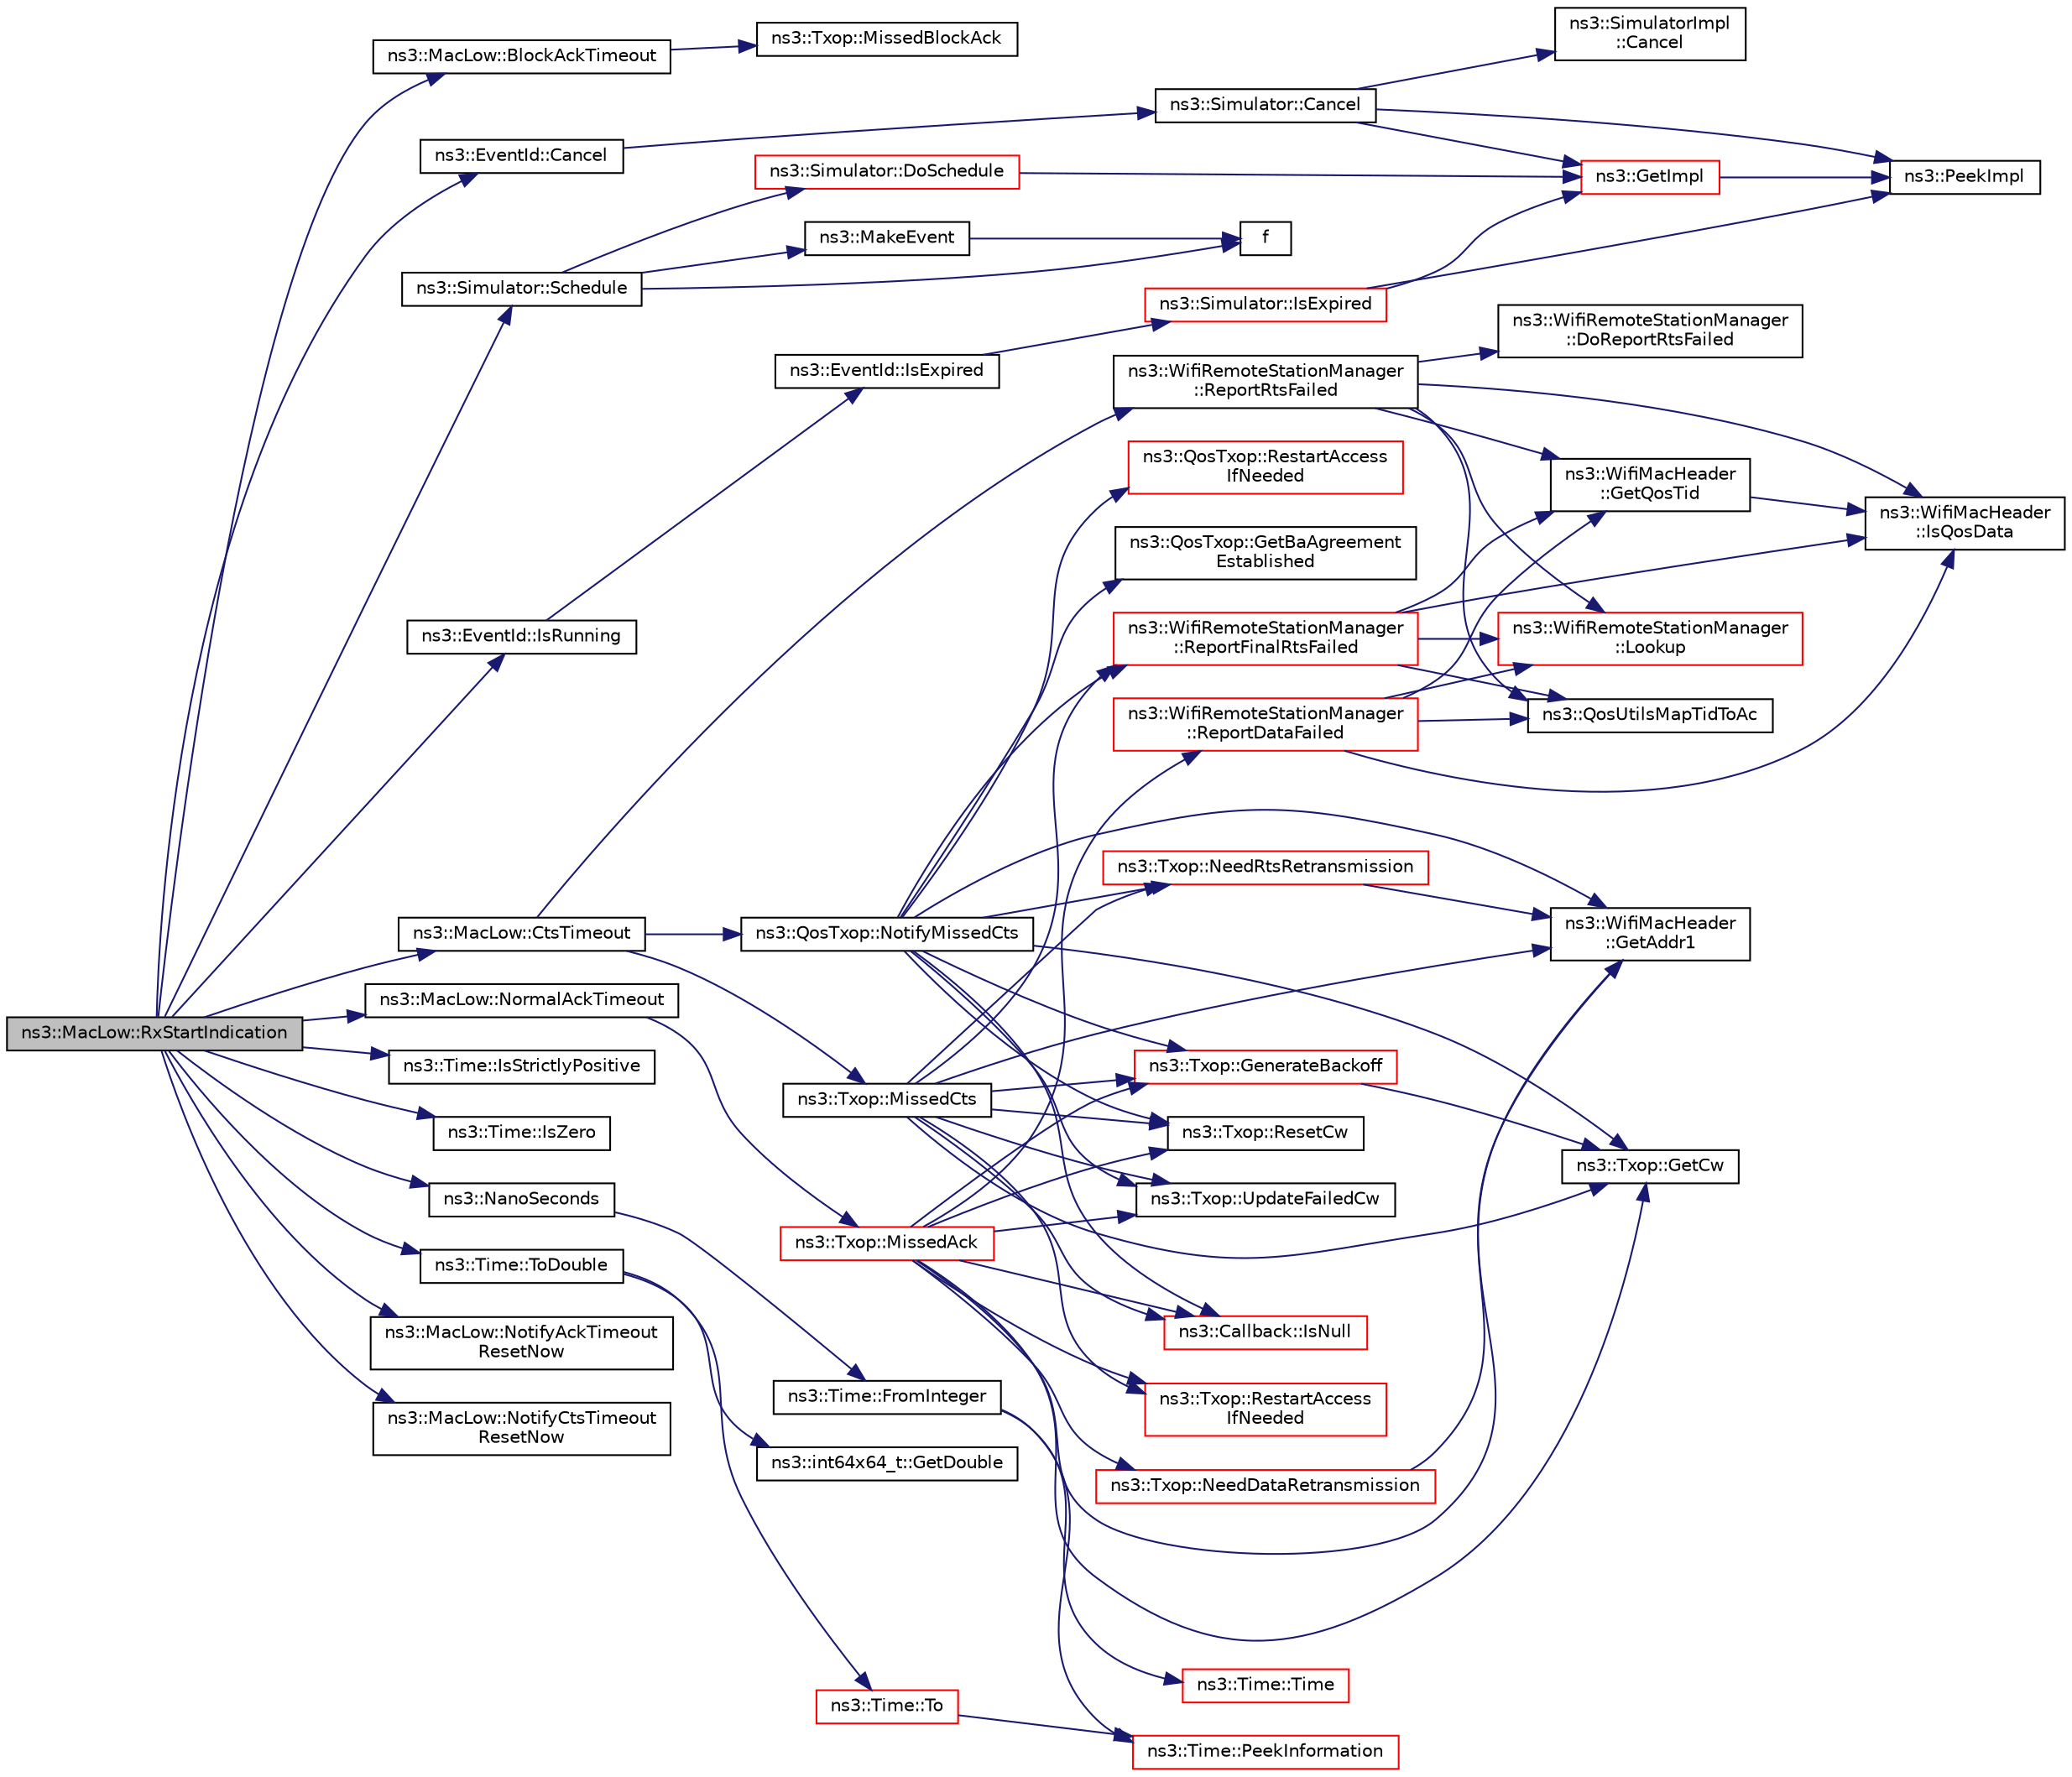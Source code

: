 digraph "ns3::MacLow::RxStartIndication"
{
 // LATEX_PDF_SIZE
  edge [fontname="Helvetica",fontsize="10",labelfontname="Helvetica",labelfontsize="10"];
  node [fontname="Helvetica",fontsize="10",shape=record];
  rankdir="LR";
  Node1 [label="ns3::MacLow::RxStartIndication",height=0.2,width=0.4,color="black", fillcolor="grey75", style="filled", fontcolor="black",tooltip=" "];
  Node1 -> Node2 [color="midnightblue",fontsize="10",style="solid",fontname="Helvetica"];
  Node2 [label="ns3::MacLow::BlockAckTimeout",height=0.2,width=0.4,color="black", fillcolor="white", style="filled",URL="$classns3_1_1_mac_low.html#ace1131b4f6ea4f1d74a7c0ba470c84ac",tooltip="Event handler when BlockAck timeout occurs."];
  Node2 -> Node3 [color="midnightblue",fontsize="10",style="solid",fontname="Helvetica"];
  Node3 [label="ns3::Txop::MissedBlockAck",height=0.2,width=0.4,color="black", fillcolor="white", style="filled",URL="$classns3_1_1_txop.html#adbf75c84735f6faff692d9e63e3c2e5d",tooltip="Event handler when a BlockAck timeout has occurred."];
  Node1 -> Node4 [color="midnightblue",fontsize="10",style="solid",fontname="Helvetica"];
  Node4 [label="ns3::EventId::Cancel",height=0.2,width=0.4,color="black", fillcolor="white", style="filled",URL="$classns3_1_1_event_id.html#a993ae94e48e014e1afd47edb16db7a11",tooltip="This method is syntactic sugar for the ns3::Simulator::Cancel method."];
  Node4 -> Node5 [color="midnightblue",fontsize="10",style="solid",fontname="Helvetica"];
  Node5 [label="ns3::Simulator::Cancel",height=0.2,width=0.4,color="black", fillcolor="white", style="filled",URL="$classns3_1_1_simulator.html#a1b903a62d6117ef28f7ba3c6500689bf",tooltip="Set the cancel bit on this event: the event's associated function will not be invoked when it expires..."];
  Node5 -> Node6 [color="midnightblue",fontsize="10",style="solid",fontname="Helvetica"];
  Node6 [label="ns3::SimulatorImpl\l::Cancel",height=0.2,width=0.4,color="black", fillcolor="white", style="filled",URL="$classns3_1_1_simulator_impl.html#ad117e616c99c915ddac6267a74804807",tooltip="Set the cancel bit on this event: the event's associated function will not be invoked when it expires..."];
  Node5 -> Node7 [color="midnightblue",fontsize="10",style="solid",fontname="Helvetica"];
  Node7 [label="ns3::GetImpl",height=0.2,width=0.4,color="red", fillcolor="white", style="filled",URL="$group__simulator.html#ga42eb4eddad41528d4d99794a3dae3fd0",tooltip="Get the SimulatorImpl singleton."];
  Node7 -> Node56 [color="midnightblue",fontsize="10",style="solid",fontname="Helvetica"];
  Node56 [label="ns3::PeekImpl",height=0.2,width=0.4,color="black", fillcolor="white", style="filled",URL="$group__simulator.html#ga233c5c38de117e4e4a5a9cd168694792",tooltip="Get the static SimulatorImpl instance."];
  Node5 -> Node56 [color="midnightblue",fontsize="10",style="solid",fontname="Helvetica"];
  Node1 -> Node58 [color="midnightblue",fontsize="10",style="solid",fontname="Helvetica"];
  Node58 [label="ns3::MacLow::CtsTimeout",height=0.2,width=0.4,color="black", fillcolor="white", style="filled",URL="$classns3_1_1_mac_low.html#a35adb9b4c7f1035da2cb080289ba9cf7",tooltip="Event handler when CTS timeout occurs."];
  Node58 -> Node59 [color="midnightblue",fontsize="10",style="solid",fontname="Helvetica"];
  Node59 [label="ns3::Txop::MissedCts",height=0.2,width=0.4,color="black", fillcolor="white", style="filled",URL="$classns3_1_1_txop.html#ae969e1203237fc063ed27d2a23a1e773",tooltip="Event handler when a CTS timeout has occurred."];
  Node59 -> Node60 [color="midnightblue",fontsize="10",style="solid",fontname="Helvetica"];
  Node60 [label="ns3::Txop::GenerateBackoff",height=0.2,width=0.4,color="red", fillcolor="white", style="filled",URL="$classns3_1_1_txop.html#ae211c699c905b2186281923353ba0a26",tooltip="Generate a new backoff now."];
  Node60 -> Node61 [color="midnightblue",fontsize="10",style="solid",fontname="Helvetica"];
  Node61 [label="ns3::Txop::GetCw",height=0.2,width=0.4,color="black", fillcolor="white", style="filled",URL="$classns3_1_1_txop.html#a3b733c5a31045a10b5074f4ff8026a81",tooltip=" "];
  Node59 -> Node67 [color="midnightblue",fontsize="10",style="solid",fontname="Helvetica"];
  Node67 [label="ns3::WifiMacHeader\l::GetAddr1",height=0.2,width=0.4,color="black", fillcolor="white", style="filled",URL="$classns3_1_1_wifi_mac_header.html#aa1c4acbda4ace9f7a920c97d71bdd097",tooltip="Return the address in the Address 1 field."];
  Node59 -> Node61 [color="midnightblue",fontsize="10",style="solid",fontname="Helvetica"];
  Node59 -> Node68 [color="midnightblue",fontsize="10",style="solid",fontname="Helvetica"];
  Node68 [label="ns3::Callback::IsNull",height=0.2,width=0.4,color="red", fillcolor="white", style="filled",URL="$classns3_1_1_callback.html#a42eb007ca42c35b96daa497d6d42d5f2",tooltip="Check for null implementation."];
  Node59 -> Node71 [color="midnightblue",fontsize="10",style="solid",fontname="Helvetica"];
  Node71 [label="ns3::Txop::NeedRtsRetransmission",height=0.2,width=0.4,color="red", fillcolor="white", style="filled",URL="$classns3_1_1_txop.html#a7b4c8b84a18338ba3eaa4912110ebe69",tooltip="Check if RTS should be re-transmitted if CTS was missed."];
  Node71 -> Node67 [color="midnightblue",fontsize="10",style="solid",fontname="Helvetica"];
  Node59 -> Node88 [color="midnightblue",fontsize="10",style="solid",fontname="Helvetica"];
  Node88 [label="ns3::WifiRemoteStationManager\l::ReportFinalRtsFailed",height=0.2,width=0.4,color="red", fillcolor="white", style="filled",URL="$classns3_1_1_wifi_remote_station_manager.html#ab47024978076386cbfe3f0235bba742b",tooltip="Should be invoked after calling ReportRtsFailed if NeedRetransmission returns false."];
  Node88 -> Node74 [color="midnightblue",fontsize="10",style="solid",fontname="Helvetica"];
  Node74 [label="ns3::WifiMacHeader\l::GetQosTid",height=0.2,width=0.4,color="black", fillcolor="white", style="filled",URL="$classns3_1_1_wifi_mac_header.html#a07391fd5b12f7a90fe55325fcccc8e3a",tooltip="Return the Traffic ID of a QoS header."];
  Node74 -> Node75 [color="midnightblue",fontsize="10",style="solid",fontname="Helvetica"];
  Node75 [label="ns3::WifiMacHeader\l::IsQosData",height=0.2,width=0.4,color="black", fillcolor="white", style="filled",URL="$classns3_1_1_wifi_mac_header.html#a368b97ef91b953af76794112fd3681c2",tooltip="Return true if the Type is DATA and Subtype is one of the possible values for QoS Data."];
  Node88 -> Node75 [color="midnightblue",fontsize="10",style="solid",fontname="Helvetica"];
  Node88 -> Node77 [color="midnightblue",fontsize="10",style="solid",fontname="Helvetica"];
  Node77 [label="ns3::WifiRemoteStationManager\l::Lookup",height=0.2,width=0.4,color="red", fillcolor="white", style="filled",URL="$classns3_1_1_wifi_remote_station_manager.html#a230ec2422481af84c0e2a8dcc1ccb630",tooltip="Return the station associated with the given address."];
  Node88 -> Node87 [color="midnightblue",fontsize="10",style="solid",fontname="Helvetica"];
  Node87 [label="ns3::QosUtilsMapTidToAc",height=0.2,width=0.4,color="black", fillcolor="white", style="filled",URL="$group__wifi.html#ga4e36efcff6dd83eaee42e1af0de43d48",tooltip="Maps TID (Traffic ID) to Access classes."];
  Node59 -> Node93 [color="midnightblue",fontsize="10",style="solid",fontname="Helvetica"];
  Node93 [label="ns3::Txop::ResetCw",height=0.2,width=0.4,color="black", fillcolor="white", style="filled",URL="$classns3_1_1_txop.html#ab9b1e87f2012e04279b960eb209a94af",tooltip="Update the value of the CW variable to take into account a transmission success or a transmission abo..."];
  Node59 -> Node94 [color="midnightblue",fontsize="10",style="solid",fontname="Helvetica"];
  Node94 [label="ns3::Txop::RestartAccess\lIfNeeded",height=0.2,width=0.4,color="red", fillcolor="white", style="filled",URL="$classns3_1_1_txop.html#a734dc1c8f48818cb6896f9d7cbe90160",tooltip="Restart access request if needed."];
  Node59 -> Node206 [color="midnightblue",fontsize="10",style="solid",fontname="Helvetica"];
  Node206 [label="ns3::Txop::UpdateFailedCw",height=0.2,width=0.4,color="black", fillcolor="white", style="filled",URL="$classns3_1_1_txop.html#a2453ae13e675283fcccd6375b19a4afb",tooltip="Update the value of the CW variable to take into account a transmission failure."];
  Node58 -> Node207 [color="midnightblue",fontsize="10",style="solid",fontname="Helvetica"];
  Node207 [label="ns3::QosTxop::NotifyMissedCts",height=0.2,width=0.4,color="black", fillcolor="white", style="filled",URL="$classns3_1_1_qos_txop.html#a0b82aec30711d3b4fb94d164388ecf9c",tooltip="Event handler when a CTS timeout has occurred."];
  Node207 -> Node60 [color="midnightblue",fontsize="10",style="solid",fontname="Helvetica"];
  Node207 -> Node67 [color="midnightblue",fontsize="10",style="solid",fontname="Helvetica"];
  Node207 -> Node208 [color="midnightblue",fontsize="10",style="solid",fontname="Helvetica"];
  Node208 [label="ns3::QosTxop::GetBaAgreement\lEstablished",height=0.2,width=0.4,color="black", fillcolor="white", style="filled",URL="$classns3_1_1_qos_txop.html#a98e743abd09cf221033357e70aa24b5a",tooltip=" "];
  Node207 -> Node61 [color="midnightblue",fontsize="10",style="solid",fontname="Helvetica"];
  Node207 -> Node68 [color="midnightblue",fontsize="10",style="solid",fontname="Helvetica"];
  Node207 -> Node71 [color="midnightblue",fontsize="10",style="solid",fontname="Helvetica"];
  Node207 -> Node88 [color="midnightblue",fontsize="10",style="solid",fontname="Helvetica"];
  Node207 -> Node93 [color="midnightblue",fontsize="10",style="solid",fontname="Helvetica"];
  Node207 -> Node209 [color="midnightblue",fontsize="10",style="solid",fontname="Helvetica"];
  Node209 [label="ns3::QosTxop::RestartAccess\lIfNeeded",height=0.2,width=0.4,color="red", fillcolor="white", style="filled",URL="$classns3_1_1_qos_txop.html#a3d5d94d486873862978c1fde6e295422",tooltip="Restart access request if needed."];
  Node207 -> Node206 [color="midnightblue",fontsize="10",style="solid",fontname="Helvetica"];
  Node58 -> Node216 [color="midnightblue",fontsize="10",style="solid",fontname="Helvetica"];
  Node216 [label="ns3::WifiRemoteStationManager\l::ReportRtsFailed",height=0.2,width=0.4,color="black", fillcolor="white", style="filled",URL="$classns3_1_1_wifi_remote_station_manager.html#ad3844da681fd76f907293f5ff45187ec",tooltip="Should be invoked whenever the RtsTimeout associated to a transmission attempt expires."];
  Node216 -> Node217 [color="midnightblue",fontsize="10",style="solid",fontname="Helvetica"];
  Node217 [label="ns3::WifiRemoteStationManager\l::DoReportRtsFailed",height=0.2,width=0.4,color="black", fillcolor="white", style="filled",URL="$classns3_1_1_wifi_remote_station_manager.html#ab825ef773e7d251f0e157624a49c7041",tooltip="This method is a pure virtual method that must be implemented by the sub-class."];
  Node216 -> Node74 [color="midnightblue",fontsize="10",style="solid",fontname="Helvetica"];
  Node216 -> Node75 [color="midnightblue",fontsize="10",style="solid",fontname="Helvetica"];
  Node216 -> Node77 [color="midnightblue",fontsize="10",style="solid",fontname="Helvetica"];
  Node216 -> Node87 [color="midnightblue",fontsize="10",style="solid",fontname="Helvetica"];
  Node1 -> Node189 [color="midnightblue",fontsize="10",style="solid",fontname="Helvetica"];
  Node189 [label="ns3::EventId::IsRunning",height=0.2,width=0.4,color="black", fillcolor="white", style="filled",URL="$classns3_1_1_event_id.html#a8b41e6f8c54db6bede8a7dcaf917074a",tooltip="This method is syntactic sugar for !IsExpired()."];
  Node189 -> Node186 [color="midnightblue",fontsize="10",style="solid",fontname="Helvetica"];
  Node186 [label="ns3::EventId::IsExpired",height=0.2,width=0.4,color="black", fillcolor="white", style="filled",URL="$classns3_1_1_event_id.html#acc25141054209b1a286a5471a51bd0c0",tooltip="This method is syntactic sugar for the ns3::Simulator::IsExpired method."];
  Node186 -> Node187 [color="midnightblue",fontsize="10",style="solid",fontname="Helvetica"];
  Node187 [label="ns3::Simulator::IsExpired",height=0.2,width=0.4,color="red", fillcolor="white", style="filled",URL="$classns3_1_1_simulator.html#a83ac8425c319a29b64f6d3b2ffc61e9c",tooltip="Check if an event has already run or been cancelled."];
  Node187 -> Node7 [color="midnightblue",fontsize="10",style="solid",fontname="Helvetica"];
  Node187 -> Node56 [color="midnightblue",fontsize="10",style="solid",fontname="Helvetica"];
  Node1 -> Node218 [color="midnightblue",fontsize="10",style="solid",fontname="Helvetica"];
  Node218 [label="ns3::Time::IsStrictlyPositive",height=0.2,width=0.4,color="black", fillcolor="white", style="filled",URL="$classns3_1_1_time.html#a0d01aeab2308df799ea2f340d816d4c5",tooltip="Exactly equivalent to t > 0."];
  Node1 -> Node219 [color="midnightblue",fontsize="10",style="solid",fontname="Helvetica"];
  Node219 [label="ns3::Time::IsZero",height=0.2,width=0.4,color="black", fillcolor="white", style="filled",URL="$classns3_1_1_time.html#ac4f1f3f3aeff82c1a7d96e0b0ae2220b",tooltip="Exactly equivalent to t == 0."];
  Node1 -> Node220 [color="midnightblue",fontsize="10",style="solid",fontname="Helvetica"];
  Node220 [label="ns3::NanoSeconds",height=0.2,width=0.4,color="black", fillcolor="white", style="filled",URL="$group__timecivil.html#ga281d64bcb4dad96267d83c7688ec433f",tooltip="Construct a Time in the indicated unit."];
  Node220 -> Node221 [color="midnightblue",fontsize="10",style="solid",fontname="Helvetica"];
  Node221 [label="ns3::Time::FromInteger",height=0.2,width=0.4,color="black", fillcolor="white", style="filled",URL="$classns3_1_1_time.html#a3e742c67b2764e75ff95f9b754d43fe9",tooltip="Create a Time equal to value in unit unit."];
  Node221 -> Node222 [color="midnightblue",fontsize="10",style="solid",fontname="Helvetica"];
  Node222 [label="ns3::Time::Time",height=0.2,width=0.4,color="red", fillcolor="white", style="filled",URL="$classns3_1_1_time.html#a8a39dc1b8cbbd7fe6d940e492d1b925e",tooltip="Default constructor, with value 0."];
  Node221 -> Node225 [color="midnightblue",fontsize="10",style="solid",fontname="Helvetica"];
  Node225 [label="ns3::Time::PeekInformation",height=0.2,width=0.4,color="red", fillcolor="white", style="filled",URL="$classns3_1_1_time.html#a0b023c55c20582aa7c1781aacf128034",tooltip="Get the Information record for timeUnit for the current Resolution."];
  Node1 -> Node230 [color="midnightblue",fontsize="10",style="solid",fontname="Helvetica"];
  Node230 [label="ns3::MacLow::NormalAckTimeout",height=0.2,width=0.4,color="black", fillcolor="white", style="filled",URL="$classns3_1_1_mac_low.html#a4d730ac2acea66982b4d257e06e22387",tooltip="Event handler when normal Ack timeout occurs."];
  Node230 -> Node231 [color="midnightblue",fontsize="10",style="solid",fontname="Helvetica"];
  Node231 [label="ns3::Txop::MissedAck",height=0.2,width=0.4,color="red", fillcolor="white", style="filled",URL="$classns3_1_1_txop.html#a76ed6b61366d7c6797a6910d8ad4eaa5",tooltip="Event handler when an Ack is missed."];
  Node231 -> Node60 [color="midnightblue",fontsize="10",style="solid",fontname="Helvetica"];
  Node231 -> Node67 [color="midnightblue",fontsize="10",style="solid",fontname="Helvetica"];
  Node231 -> Node61 [color="midnightblue",fontsize="10",style="solid",fontname="Helvetica"];
  Node231 -> Node68 [color="midnightblue",fontsize="10",style="solid",fontname="Helvetica"];
  Node231 -> Node232 [color="midnightblue",fontsize="10",style="solid",fontname="Helvetica"];
  Node232 [label="ns3::Txop::NeedDataRetransmission",height=0.2,width=0.4,color="red", fillcolor="white", style="filled",URL="$classns3_1_1_txop.html#a71069daa23948ecf392c3bcc4a1f1bea",tooltip="Check if Data should be re-transmitted if Ack was missed."];
  Node232 -> Node67 [color="midnightblue",fontsize="10",style="solid",fontname="Helvetica"];
  Node231 -> Node233 [color="midnightblue",fontsize="10",style="solid",fontname="Helvetica"];
  Node233 [label="ns3::WifiRemoteStationManager\l::ReportDataFailed",height=0.2,width=0.4,color="red", fillcolor="white", style="filled",URL="$classns3_1_1_wifi_remote_station_manager.html#a72e9ae49b100642768fb7fcfdb573fc9",tooltip="Should be invoked whenever the AckTimeout associated to a transmission attempt expires."];
  Node233 -> Node74 [color="midnightblue",fontsize="10",style="solid",fontname="Helvetica"];
  Node233 -> Node75 [color="midnightblue",fontsize="10",style="solid",fontname="Helvetica"];
  Node233 -> Node77 [color="midnightblue",fontsize="10",style="solid",fontname="Helvetica"];
  Node233 -> Node87 [color="midnightblue",fontsize="10",style="solid",fontname="Helvetica"];
  Node231 -> Node93 [color="midnightblue",fontsize="10",style="solid",fontname="Helvetica"];
  Node231 -> Node94 [color="midnightblue",fontsize="10",style="solid",fontname="Helvetica"];
  Node231 -> Node206 [color="midnightblue",fontsize="10",style="solid",fontname="Helvetica"];
  Node1 -> Node238 [color="midnightblue",fontsize="10",style="solid",fontname="Helvetica"];
  Node238 [label="ns3::MacLow::NotifyAckTimeout\lResetNow",height=0.2,width=0.4,color="black", fillcolor="white", style="filled",URL="$classns3_1_1_mac_low.html#a3d625c27f8412d2f6b2401d46a64f040",tooltip="Notify ChannelAccessManager that Ack timer should be reset."];
  Node1 -> Node239 [color="midnightblue",fontsize="10",style="solid",fontname="Helvetica"];
  Node239 [label="ns3::MacLow::NotifyCtsTimeout\lResetNow",height=0.2,width=0.4,color="black", fillcolor="white", style="filled",URL="$classns3_1_1_mac_low.html#a6afa0ed5c43983ab487980553000bfd7",tooltip="Notify ChannelAccessManager that CTS timer should be reset."];
  Node1 -> Node190 [color="midnightblue",fontsize="10",style="solid",fontname="Helvetica"];
  Node190 [label="ns3::Simulator::Schedule",height=0.2,width=0.4,color="black", fillcolor="white", style="filled",URL="$classns3_1_1_simulator.html#a3da7d28335c8ac0e3e86781f766df241",tooltip="Schedule an event to expire after delay."];
  Node190 -> Node191 [color="midnightblue",fontsize="10",style="solid",fontname="Helvetica"];
  Node191 [label="ns3::Simulator::DoSchedule",height=0.2,width=0.4,color="red", fillcolor="white", style="filled",URL="$classns3_1_1_simulator.html#a47af23973938819bdc89cb2807e09ed5",tooltip="Implementation of the various Schedule methods."];
  Node191 -> Node7 [color="midnightblue",fontsize="10",style="solid",fontname="Helvetica"];
  Node190 -> Node200 [color="midnightblue",fontsize="10",style="solid",fontname="Helvetica"];
  Node200 [label="f",height=0.2,width=0.4,color="black", fillcolor="white", style="filled",URL="$80211b_8c.html#ae7ffc1a8f84fa47a0812b2f2b9627132",tooltip=" "];
  Node190 -> Node201 [color="midnightblue",fontsize="10",style="solid",fontname="Helvetica"];
  Node201 [label="ns3::MakeEvent",height=0.2,width=0.4,color="black", fillcolor="white", style="filled",URL="$group__makeeventfnptr.html#ga289a28a2497c18a9bd299e5e2014094b",tooltip="Make an EventImpl from a function pointer taking varying numbers of arguments."];
  Node201 -> Node200 [color="midnightblue",fontsize="10",style="solid",fontname="Helvetica"];
  Node1 -> Node240 [color="midnightblue",fontsize="10",style="solid",fontname="Helvetica"];
  Node240 [label="ns3::Time::ToDouble",height=0.2,width=0.4,color="black", fillcolor="white", style="filled",URL="$classns3_1_1_time.html#a1f1f3acb86e4ed17643ef4a9ed1564fe",tooltip="Get the Time value expressed in a particular unit."];
  Node240 -> Node241 [color="midnightblue",fontsize="10",style="solid",fontname="Helvetica"];
  Node241 [label="ns3::int64x64_t::GetDouble",height=0.2,width=0.4,color="black", fillcolor="white", style="filled",URL="$classns3_1_1int64x64__t.html#ad4fd5a21e426f206aca10112cf5f4948",tooltip="Get this value as a double."];
  Node240 -> Node242 [color="midnightblue",fontsize="10",style="solid",fontname="Helvetica"];
  Node242 [label="ns3::Time::To",height=0.2,width=0.4,color="red", fillcolor="white", style="filled",URL="$classns3_1_1_time.html#a0d851a1d99e3bc29625cc91cbf15e039",tooltip="Get the Time value expressed in a particular unit."];
  Node242 -> Node225 [color="midnightblue",fontsize="10",style="solid",fontname="Helvetica"];
}
